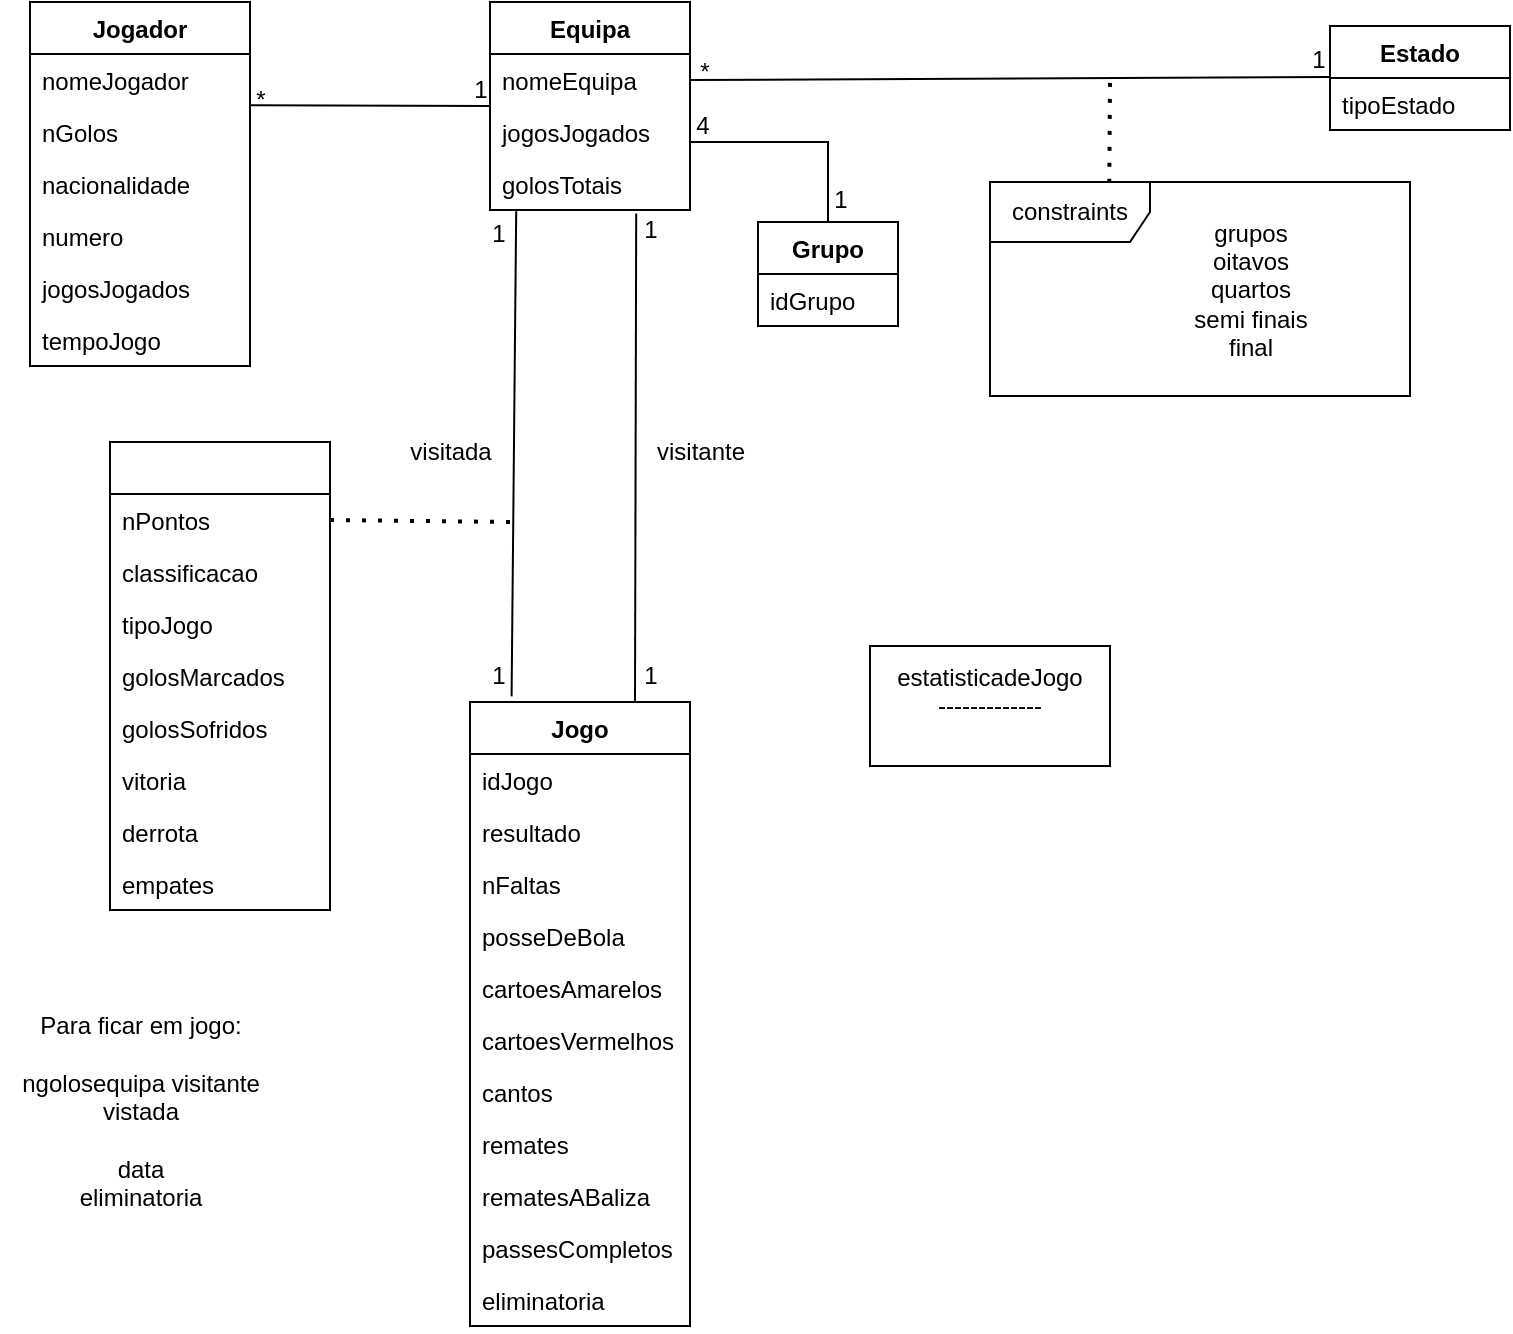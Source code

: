 <mxfile version="20.5.1" type="device"><diagram id="C5RBs43oDa-KdzZeNtuy" name="Page-1"><mxGraphModel dx="1038" dy="564" grid="1" gridSize="10" guides="1" tooltips="1" connect="1" arrows="1" fold="1" page="1" pageScale="1" pageWidth="827" pageHeight="1169" math="0" shadow="0"><root><mxCell id="WIyWlLk6GJQsqaUBKTNV-0"/><mxCell id="WIyWlLk6GJQsqaUBKTNV-1" parent="WIyWlLk6GJQsqaUBKTNV-0"/><mxCell id="Cz0oybz0g2GYd21km1PJ-0" value="Equipa" style="swimlane;fontStyle=1;align=center;verticalAlign=top;childLayout=stackLayout;horizontal=1;startSize=26;horizontalStack=0;resizeParent=1;resizeParentMax=0;resizeLast=0;collapsible=1;marginBottom=0;" parent="WIyWlLk6GJQsqaUBKTNV-1" vertex="1"><mxGeometry x="280" y="50" width="100" height="104" as="geometry"/></mxCell><mxCell id="Cz0oybz0g2GYd21km1PJ-7" value="nomeEquipa" style="text;strokeColor=none;fillColor=none;align=left;verticalAlign=top;spacingLeft=4;spacingRight=4;overflow=hidden;rotatable=0;points=[[0,0.5],[1,0.5]];portConstraint=eastwest;fontStyle=0" parent="Cz0oybz0g2GYd21km1PJ-0" vertex="1"><mxGeometry y="26" width="100" height="26" as="geometry"/></mxCell><mxCell id="Cz0oybz0g2GYd21km1PJ-1" value="jogosJogados" style="text;strokeColor=none;fillColor=none;align=left;verticalAlign=top;spacingLeft=4;spacingRight=4;overflow=hidden;rotatable=0;points=[[0,0.5],[1,0.5]];portConstraint=eastwest;" parent="Cz0oybz0g2GYd21km1PJ-0" vertex="1"><mxGeometry y="52" width="100" height="26" as="geometry"/></mxCell><mxCell id="Cz0oybz0g2GYd21km1PJ-4" value="golosTotais" style="text;strokeColor=none;fillColor=none;align=left;verticalAlign=top;spacingLeft=4;spacingRight=4;overflow=hidden;rotatable=0;points=[[0,0.5],[1,0.5]];portConstraint=eastwest;" parent="Cz0oybz0g2GYd21km1PJ-0" vertex="1"><mxGeometry y="78" width="100" height="26" as="geometry"/></mxCell><mxCell id="Cz0oybz0g2GYd21km1PJ-8" value="Jogador" style="swimlane;fontStyle=1;align=center;verticalAlign=top;childLayout=stackLayout;horizontal=1;startSize=26;horizontalStack=0;resizeParent=1;resizeParentMax=0;resizeLast=0;collapsible=1;marginBottom=0;" parent="WIyWlLk6GJQsqaUBKTNV-1" vertex="1"><mxGeometry x="50" y="50" width="110" height="182" as="geometry"/></mxCell><mxCell id="Cz0oybz0g2GYd21km1PJ-9" value="nomeJogador" style="text;strokeColor=none;fillColor=none;align=left;verticalAlign=top;spacingLeft=4;spacingRight=4;overflow=hidden;rotatable=0;points=[[0,0.5],[1,0.5]];portConstraint=eastwest;" parent="Cz0oybz0g2GYd21km1PJ-8" vertex="1"><mxGeometry y="26" width="110" height="26" as="geometry"/></mxCell><mxCell id="Cz0oybz0g2GYd21km1PJ-12" value="nGolos" style="text;strokeColor=none;fillColor=none;align=left;verticalAlign=top;spacingLeft=4;spacingRight=4;overflow=hidden;rotatable=0;points=[[0,0.5],[1,0.5]];portConstraint=eastwest;" parent="Cz0oybz0g2GYd21km1PJ-8" vertex="1"><mxGeometry y="52" width="110" height="26" as="geometry"/></mxCell><mxCell id="Cz0oybz0g2GYd21km1PJ-13" value="nacionalidade" style="text;strokeColor=none;fillColor=none;align=left;verticalAlign=top;spacingLeft=4;spacingRight=4;overflow=hidden;rotatable=0;points=[[0,0.5],[1,0.5]];portConstraint=eastwest;" parent="Cz0oybz0g2GYd21km1PJ-8" vertex="1"><mxGeometry y="78" width="110" height="26" as="geometry"/></mxCell><mxCell id="Cz0oybz0g2GYd21km1PJ-14" value="numero" style="text;strokeColor=none;fillColor=none;align=left;verticalAlign=top;spacingLeft=4;spacingRight=4;overflow=hidden;rotatable=0;points=[[0,0.5],[1,0.5]];portConstraint=eastwest;" parent="Cz0oybz0g2GYd21km1PJ-8" vertex="1"><mxGeometry y="104" width="110" height="26" as="geometry"/></mxCell><mxCell id="Cz0oybz0g2GYd21km1PJ-15" value="jogosJogados" style="text;strokeColor=none;fillColor=none;align=left;verticalAlign=top;spacingLeft=4;spacingRight=4;overflow=hidden;rotatable=0;points=[[0,0.5],[1,0.5]];portConstraint=eastwest;" parent="Cz0oybz0g2GYd21km1PJ-8" vertex="1"><mxGeometry y="130" width="110" height="26" as="geometry"/></mxCell><mxCell id="Cz0oybz0g2GYd21km1PJ-16" value="tempoJogo" style="text;strokeColor=none;fillColor=none;align=left;verticalAlign=top;spacingLeft=4;spacingRight=4;overflow=hidden;rotatable=0;points=[[0,0.5],[1,0.5]];portConstraint=eastwest;" parent="Cz0oybz0g2GYd21km1PJ-8" vertex="1"><mxGeometry y="156" width="110" height="26" as="geometry"/></mxCell><mxCell id="Cz0oybz0g2GYd21km1PJ-17" value="" style="endArrow=none;html=1;rounded=0;entryX=0;entryY=0.5;entryDx=0;entryDy=0;exitX=1.001;exitY=-0.016;exitDx=0;exitDy=0;exitPerimeter=0;" parent="WIyWlLk6GJQsqaUBKTNV-1" source="Cz0oybz0g2GYd21km1PJ-12" target="Cz0oybz0g2GYd21km1PJ-0" edge="1"><mxGeometry width="50" height="50" relative="1" as="geometry"><mxPoint x="170" y="170" as="sourcePoint"/><mxPoint x="220" y="120" as="targetPoint"/></mxGeometry></mxCell><mxCell id="Cz0oybz0g2GYd21km1PJ-18" value="Jogo" style="swimlane;fontStyle=1;align=center;verticalAlign=top;childLayout=stackLayout;horizontal=1;startSize=26;horizontalStack=0;resizeParent=1;resizeParentMax=0;resizeLast=0;collapsible=1;marginBottom=0;" parent="WIyWlLk6GJQsqaUBKTNV-1" vertex="1"><mxGeometry x="270" y="400" width="110" height="312" as="geometry"/></mxCell><mxCell id="Cz0oybz0g2GYd21km1PJ-22" value="idJogo" style="text;strokeColor=none;fillColor=none;align=left;verticalAlign=top;spacingLeft=4;spacingRight=4;overflow=hidden;rotatable=0;points=[[0,0.5],[1,0.5]];portConstraint=eastwest;" parent="Cz0oybz0g2GYd21km1PJ-18" vertex="1"><mxGeometry y="26" width="110" height="26" as="geometry"/></mxCell><mxCell id="Cz0oybz0g2GYd21km1PJ-23" value="resultado" style="text;strokeColor=none;fillColor=none;align=left;verticalAlign=top;spacingLeft=4;spacingRight=4;overflow=hidden;rotatable=0;points=[[0,0.5],[1,0.5]];portConstraint=eastwest;" parent="Cz0oybz0g2GYd21km1PJ-18" vertex="1"><mxGeometry y="52" width="110" height="26" as="geometry"/></mxCell><mxCell id="Cz0oybz0g2GYd21km1PJ-24" value="nFaltas" style="text;strokeColor=none;fillColor=none;align=left;verticalAlign=top;spacingLeft=4;spacingRight=4;overflow=hidden;rotatable=0;points=[[0,0.5],[1,0.5]];portConstraint=eastwest;" parent="Cz0oybz0g2GYd21km1PJ-18" vertex="1"><mxGeometry y="78" width="110" height="26" as="geometry"/></mxCell><mxCell id="Cz0oybz0g2GYd21km1PJ-25" value="posseDeBola" style="text;strokeColor=none;fillColor=none;align=left;verticalAlign=top;spacingLeft=4;spacingRight=4;overflow=hidden;rotatable=0;points=[[0,0.5],[1,0.5]];portConstraint=eastwest;" parent="Cz0oybz0g2GYd21km1PJ-18" vertex="1"><mxGeometry y="104" width="110" height="26" as="geometry"/></mxCell><mxCell id="Cz0oybz0g2GYd21km1PJ-26" value="cartoesAmarelos" style="text;strokeColor=none;fillColor=none;align=left;verticalAlign=top;spacingLeft=4;spacingRight=4;overflow=hidden;rotatable=0;points=[[0,0.5],[1,0.5]];portConstraint=eastwest;" parent="Cz0oybz0g2GYd21km1PJ-18" vertex="1"><mxGeometry y="130" width="110" height="26" as="geometry"/></mxCell><mxCell id="Cz0oybz0g2GYd21km1PJ-27" value="cartoesVermelhos" style="text;strokeColor=none;fillColor=none;align=left;verticalAlign=top;spacingLeft=4;spacingRight=4;overflow=hidden;rotatable=0;points=[[0,0.5],[1,0.5]];portConstraint=eastwest;" parent="Cz0oybz0g2GYd21km1PJ-18" vertex="1"><mxGeometry y="156" width="110" height="26" as="geometry"/></mxCell><mxCell id="Cz0oybz0g2GYd21km1PJ-28" value="cantos" style="text;strokeColor=none;fillColor=none;align=left;verticalAlign=top;spacingLeft=4;spacingRight=4;overflow=hidden;rotatable=0;points=[[0,0.5],[1,0.5]];portConstraint=eastwest;" parent="Cz0oybz0g2GYd21km1PJ-18" vertex="1"><mxGeometry y="182" width="110" height="26" as="geometry"/></mxCell><mxCell id="Cz0oybz0g2GYd21km1PJ-29" value="remates" style="text;strokeColor=none;fillColor=none;align=left;verticalAlign=top;spacingLeft=4;spacingRight=4;overflow=hidden;rotatable=0;points=[[0,0.5],[1,0.5]];portConstraint=eastwest;" parent="Cz0oybz0g2GYd21km1PJ-18" vertex="1"><mxGeometry y="208" width="110" height="26" as="geometry"/></mxCell><mxCell id="Cz0oybz0g2GYd21km1PJ-30" value="rematesABaliza" style="text;strokeColor=none;fillColor=none;align=left;verticalAlign=top;spacingLeft=4;spacingRight=4;overflow=hidden;rotatable=0;points=[[0,0.5],[1,0.5]];portConstraint=eastwest;" parent="Cz0oybz0g2GYd21km1PJ-18" vertex="1"><mxGeometry y="234" width="110" height="26" as="geometry"/></mxCell><mxCell id="Cz0oybz0g2GYd21km1PJ-31" value="passesCompletos" style="text;strokeColor=none;fillColor=none;align=left;verticalAlign=top;spacingLeft=4;spacingRight=4;overflow=hidden;rotatable=0;points=[[0,0.5],[1,0.5]];portConstraint=eastwest;" parent="Cz0oybz0g2GYd21km1PJ-18" vertex="1"><mxGeometry y="260" width="110" height="26" as="geometry"/></mxCell><mxCell id="Cz0oybz0g2GYd21km1PJ-33" value="eliminatoria" style="text;strokeColor=none;fillColor=none;align=left;verticalAlign=top;spacingLeft=4;spacingRight=4;overflow=hidden;rotatable=0;points=[[0,0.5],[1,0.5]];portConstraint=eastwest;" parent="Cz0oybz0g2GYd21km1PJ-18" vertex="1"><mxGeometry y="286" width="110" height="26" as="geometry"/></mxCell><mxCell id="Cz0oybz0g2GYd21km1PJ-34" value="" style="endArrow=none;html=1;rounded=0;entryX=0.131;entryY=1.023;entryDx=0;entryDy=0;entryPerimeter=0;exitX=0.189;exitY=-0.009;exitDx=0;exitDy=0;exitPerimeter=0;" parent="WIyWlLk6GJQsqaUBKTNV-1" source="Cz0oybz0g2GYd21km1PJ-18" target="Cz0oybz0g2GYd21km1PJ-4" edge="1"><mxGeometry width="50" height="50" relative="1" as="geometry"><mxPoint x="280" y="440" as="sourcePoint"/><mxPoint x="330" y="390" as="targetPoint"/></mxGeometry></mxCell><mxCell id="Cz0oybz0g2GYd21km1PJ-35" value="" style="endArrow=none;html=1;rounded=0;entryX=0.731;entryY=1.068;entryDx=0;entryDy=0;entryPerimeter=0;exitX=0.75;exitY=0;exitDx=0;exitDy=0;" parent="WIyWlLk6GJQsqaUBKTNV-1" source="Cz0oybz0g2GYd21km1PJ-18" target="Cz0oybz0g2GYd21km1PJ-4" edge="1"><mxGeometry width="50" height="50" relative="1" as="geometry"><mxPoint x="280" y="440" as="sourcePoint"/><mxPoint x="330" y="390" as="targetPoint"/></mxGeometry></mxCell><mxCell id="Cz0oybz0g2GYd21km1PJ-36" value="visitada" style="text;html=1;align=center;verticalAlign=middle;resizable=0;points=[];autosize=1;strokeColor=none;fillColor=none;" parent="WIyWlLk6GJQsqaUBKTNV-1" vertex="1"><mxGeometry x="230" y="260" width="60" height="30" as="geometry"/></mxCell><mxCell id="Cz0oybz0g2GYd21km1PJ-38" value="visitante" style="text;html=1;align=center;verticalAlign=middle;resizable=0;points=[];autosize=1;strokeColor=none;fillColor=none;" parent="WIyWlLk6GJQsqaUBKTNV-1" vertex="1"><mxGeometry x="350" y="260" width="70" height="30" as="geometry"/></mxCell><mxCell id="Cz0oybz0g2GYd21km1PJ-39" value="" style="swimlane;fontStyle=1;align=center;verticalAlign=top;childLayout=stackLayout;horizontal=1;startSize=26;horizontalStack=0;resizeParent=1;resizeParentMax=0;resizeLast=0;collapsible=1;marginBottom=0;" parent="WIyWlLk6GJQsqaUBKTNV-1" vertex="1"><mxGeometry x="90" y="270" width="110" height="234" as="geometry"/></mxCell><mxCell id="Cz0oybz0g2GYd21km1PJ-40" value="nPontos" style="text;strokeColor=none;fillColor=none;align=left;verticalAlign=top;spacingLeft=4;spacingRight=4;overflow=hidden;rotatable=0;points=[[0,0.5],[1,0.5]];portConstraint=eastwest;" parent="Cz0oybz0g2GYd21km1PJ-39" vertex="1"><mxGeometry y="26" width="110" height="26" as="geometry"/></mxCell><mxCell id="Cz0oybz0g2GYd21km1PJ-43" value="classificacao" style="text;strokeColor=none;fillColor=none;align=left;verticalAlign=top;spacingLeft=4;spacingRight=4;overflow=hidden;rotatable=0;points=[[0,0.5],[1,0.5]];portConstraint=eastwest;" parent="Cz0oybz0g2GYd21km1PJ-39" vertex="1"><mxGeometry y="52" width="110" height="26" as="geometry"/></mxCell><mxCell id="Cz0oybz0g2GYd21km1PJ-44" value="tipoJogo" style="text;strokeColor=none;fillColor=none;align=left;verticalAlign=top;spacingLeft=4;spacingRight=4;overflow=hidden;rotatable=0;points=[[0,0.5],[1,0.5]];portConstraint=eastwest;" parent="Cz0oybz0g2GYd21km1PJ-39" vertex="1"><mxGeometry y="78" width="110" height="26" as="geometry"/></mxCell><mxCell id="Cz0oybz0g2GYd21km1PJ-45" value="golosMarcados" style="text;strokeColor=none;fillColor=none;align=left;verticalAlign=top;spacingLeft=4;spacingRight=4;overflow=hidden;rotatable=0;points=[[0,0.5],[1,0.5]];portConstraint=eastwest;" parent="Cz0oybz0g2GYd21km1PJ-39" vertex="1"><mxGeometry y="104" width="110" height="26" as="geometry"/></mxCell><mxCell id="Cz0oybz0g2GYd21km1PJ-46" value="golosSofridos" style="text;strokeColor=none;fillColor=none;align=left;verticalAlign=top;spacingLeft=4;spacingRight=4;overflow=hidden;rotatable=0;points=[[0,0.5],[1,0.5]];portConstraint=eastwest;" parent="Cz0oybz0g2GYd21km1PJ-39" vertex="1"><mxGeometry y="130" width="110" height="26" as="geometry"/></mxCell><mxCell id="Cz0oybz0g2GYd21km1PJ-47" value="vitoria" style="text;strokeColor=none;fillColor=none;align=left;verticalAlign=top;spacingLeft=4;spacingRight=4;overflow=hidden;rotatable=0;points=[[0,0.5],[1,0.5]];portConstraint=eastwest;" parent="Cz0oybz0g2GYd21km1PJ-39" vertex="1"><mxGeometry y="156" width="110" height="26" as="geometry"/></mxCell><mxCell id="Cz0oybz0g2GYd21km1PJ-48" value="derrota" style="text;strokeColor=none;fillColor=none;align=left;verticalAlign=top;spacingLeft=4;spacingRight=4;overflow=hidden;rotatable=0;points=[[0,0.5],[1,0.5]];portConstraint=eastwest;" parent="Cz0oybz0g2GYd21km1PJ-39" vertex="1"><mxGeometry y="182" width="110" height="26" as="geometry"/></mxCell><mxCell id="Cz0oybz0g2GYd21km1PJ-49" value="empates" style="text;strokeColor=none;fillColor=none;align=left;verticalAlign=top;spacingLeft=4;spacingRight=4;overflow=hidden;rotatable=0;points=[[0,0.5],[1,0.5]];portConstraint=eastwest;" parent="Cz0oybz0g2GYd21km1PJ-39" vertex="1"><mxGeometry y="208" width="110" height="26" as="geometry"/></mxCell><mxCell id="Cz0oybz0g2GYd21km1PJ-50" value="" style="endArrow=none;dashed=1;html=1;dashPattern=1 3;strokeWidth=2;rounded=0;exitX=1;exitY=0.5;exitDx=0;exitDy=0;" parent="WIyWlLk6GJQsqaUBKTNV-1" source="Cz0oybz0g2GYd21km1PJ-40" edge="1"><mxGeometry width="50" height="50" relative="1" as="geometry"><mxPoint x="220" y="390" as="sourcePoint"/><mxPoint x="290" y="310" as="targetPoint"/></mxGeometry></mxCell><mxCell id="Cz0oybz0g2GYd21km1PJ-51" value="*" style="text;html=1;align=center;verticalAlign=middle;resizable=0;points=[];autosize=1;strokeColor=none;fillColor=none;" parent="WIyWlLk6GJQsqaUBKTNV-1" vertex="1"><mxGeometry x="150" y="84" width="30" height="30" as="geometry"/></mxCell><mxCell id="Cz0oybz0g2GYd21km1PJ-52" value="1" style="text;html=1;align=center;verticalAlign=middle;resizable=0;points=[];autosize=1;strokeColor=none;fillColor=none;" parent="WIyWlLk6GJQsqaUBKTNV-1" vertex="1"><mxGeometry x="260" y="79" width="30" height="30" as="geometry"/></mxCell><mxCell id="Cz0oybz0g2GYd21km1PJ-53" value="Estado" style="swimlane;fontStyle=1;align=center;verticalAlign=top;childLayout=stackLayout;horizontal=1;startSize=26;horizontalStack=0;resizeParent=1;resizeParentMax=0;resizeLast=0;collapsible=1;marginBottom=0;" parent="WIyWlLk6GJQsqaUBKTNV-1" vertex="1"><mxGeometry x="700" y="62" width="90" height="52" as="geometry"/></mxCell><mxCell id="Cz0oybz0g2GYd21km1PJ-54" value="tipoEstado" style="text;strokeColor=none;fillColor=none;align=left;verticalAlign=top;spacingLeft=4;spacingRight=4;overflow=hidden;rotatable=0;points=[[0,0.5],[1,0.5]];portConstraint=eastwest;" parent="Cz0oybz0g2GYd21km1PJ-53" vertex="1"><mxGeometry y="26" width="90" height="26" as="geometry"/></mxCell><mxCell id="Cz0oybz0g2GYd21km1PJ-57" value="Grupo" style="swimlane;fontStyle=1;align=center;verticalAlign=top;childLayout=stackLayout;horizontal=1;startSize=26;horizontalStack=0;resizeParent=1;resizeParentMax=0;resizeLast=0;collapsible=1;marginBottom=0;" parent="WIyWlLk6GJQsqaUBKTNV-1" vertex="1"><mxGeometry x="414" y="160" width="70" height="52" as="geometry"/></mxCell><mxCell id="Cz0oybz0g2GYd21km1PJ-58" value="idGrupo" style="text;strokeColor=none;fillColor=none;align=left;verticalAlign=top;spacingLeft=4;spacingRight=4;overflow=hidden;rotatable=0;points=[[0,0.5],[1,0.5]];portConstraint=eastwest;" parent="Cz0oybz0g2GYd21km1PJ-57" vertex="1"><mxGeometry y="26" width="70" height="26" as="geometry"/></mxCell><mxCell id="Cz0oybz0g2GYd21km1PJ-61" value="" style="endArrow=none;html=1;rounded=0;exitX=1;exitY=0.5;exitDx=0;exitDy=0;entryX=0.002;entryY=-0.018;entryDx=0;entryDy=0;entryPerimeter=0;" parent="WIyWlLk6GJQsqaUBKTNV-1" source="Cz0oybz0g2GYd21km1PJ-7" target="Cz0oybz0g2GYd21km1PJ-54" edge="1"><mxGeometry width="50" height="50" relative="1" as="geometry"><mxPoint x="430" y="140" as="sourcePoint"/><mxPoint x="480" y="90" as="targetPoint"/></mxGeometry></mxCell><mxCell id="Cz0oybz0g2GYd21km1PJ-62" value="" style="endArrow=none;html=1;rounded=0;entryX=0.5;entryY=0;entryDx=0;entryDy=0;" parent="WIyWlLk6GJQsqaUBKTNV-1" target="Cz0oybz0g2GYd21km1PJ-57" edge="1"><mxGeometry width="50" height="50" relative="1" as="geometry"><mxPoint x="380" y="120" as="sourcePoint"/><mxPoint x="430" y="120" as="targetPoint"/><Array as="points"><mxPoint x="449" y="120"/></Array></mxGeometry></mxCell><mxCell id="Cz0oybz0g2GYd21km1PJ-64" value="constraints" style="shape=umlFrame;whiteSpace=wrap;html=1;width=80;height=30;" parent="WIyWlLk6GJQsqaUBKTNV-1" vertex="1"><mxGeometry x="530" y="140" width="210" height="107" as="geometry"/></mxCell><mxCell id="Cz0oybz0g2GYd21km1PJ-69" value="&lt;div&gt;grupos&lt;/div&gt;&lt;div&gt;oitavos&lt;/div&gt;&lt;div&gt;quartos&lt;/div&gt;&lt;div&gt;semi finais&lt;/div&gt;&lt;div&gt;final&lt;br&gt;&lt;/div&gt;" style="text;html=1;align=center;verticalAlign=middle;resizable=0;points=[];autosize=1;strokeColor=none;fillColor=none;" parent="WIyWlLk6GJQsqaUBKTNV-1" vertex="1"><mxGeometry x="620" y="148.5" width="80" height="90" as="geometry"/></mxCell><mxCell id="Cz0oybz0g2GYd21km1PJ-70" value="" style="endArrow=none;dashed=1;html=1;dashPattern=1 3;strokeWidth=2;rounded=0;exitX=0.284;exitY=0.004;exitDx=0;exitDy=0;exitPerimeter=0;" parent="WIyWlLk6GJQsqaUBKTNV-1" source="Cz0oybz0g2GYd21km1PJ-64" edge="1"><mxGeometry width="50" height="50" relative="1" as="geometry"><mxPoint x="590" y="130" as="sourcePoint"/><mxPoint x="590" y="90" as="targetPoint"/></mxGeometry></mxCell><mxCell id="Cz0oybz0g2GYd21km1PJ-71" value="*" style="text;html=1;align=center;verticalAlign=middle;resizable=0;points=[];autosize=1;strokeColor=none;fillColor=none;" parent="WIyWlLk6GJQsqaUBKTNV-1" vertex="1"><mxGeometry x="372" y="70" width="30" height="30" as="geometry"/></mxCell><mxCell id="Cz0oybz0g2GYd21km1PJ-72" value="1" style="text;html=1;align=center;verticalAlign=middle;resizable=0;points=[];autosize=1;strokeColor=none;fillColor=none;" parent="WIyWlLk6GJQsqaUBKTNV-1" vertex="1"><mxGeometry x="679" y="64" width="30" height="30" as="geometry"/></mxCell><mxCell id="Cz0oybz0g2GYd21km1PJ-73" value="4" style="text;html=1;align=center;verticalAlign=middle;resizable=0;points=[];autosize=1;strokeColor=none;fillColor=none;" parent="WIyWlLk6GJQsqaUBKTNV-1" vertex="1"><mxGeometry x="371" y="97" width="30" height="30" as="geometry"/></mxCell><mxCell id="Cz0oybz0g2GYd21km1PJ-74" value="1" style="text;html=1;align=center;verticalAlign=middle;resizable=0;points=[];autosize=1;strokeColor=none;fillColor=none;" parent="WIyWlLk6GJQsqaUBKTNV-1" vertex="1"><mxGeometry x="440" y="134" width="30" height="30" as="geometry"/></mxCell><mxCell id="Cz0oybz0g2GYd21km1PJ-75" value="1" style="text;html=1;align=center;verticalAlign=middle;resizable=0;points=[];autosize=1;strokeColor=none;fillColor=none;" parent="WIyWlLk6GJQsqaUBKTNV-1" vertex="1"><mxGeometry x="269" y="151" width="30" height="30" as="geometry"/></mxCell><mxCell id="Cz0oybz0g2GYd21km1PJ-76" value="1" style="text;html=1;align=center;verticalAlign=middle;resizable=0;points=[];autosize=1;strokeColor=none;fillColor=none;" parent="WIyWlLk6GJQsqaUBKTNV-1" vertex="1"><mxGeometry x="345" y="149" width="30" height="30" as="geometry"/></mxCell><mxCell id="Cz0oybz0g2GYd21km1PJ-77" value="1" style="text;html=1;align=center;verticalAlign=middle;resizable=0;points=[];autosize=1;strokeColor=none;fillColor=none;" parent="WIyWlLk6GJQsqaUBKTNV-1" vertex="1"><mxGeometry x="269" y="372" width="30" height="30" as="geometry"/></mxCell><mxCell id="Cz0oybz0g2GYd21km1PJ-78" value="1" style="text;html=1;align=center;verticalAlign=middle;resizable=0;points=[];autosize=1;strokeColor=none;fillColor=none;" parent="WIyWlLk6GJQsqaUBKTNV-1" vertex="1"><mxGeometry x="345" y="372" width="30" height="30" as="geometry"/></mxCell><mxCell id="VstlFTy9w4QS9Jju1b9R-0" value="&lt;div&gt;estatisticadeJogo&lt;/div&gt;&lt;div&gt;-------------&lt;/div&gt;&lt;div&gt;&lt;br&gt;&lt;/div&gt;" style="rounded=0;whiteSpace=wrap;html=1;" vertex="1" parent="WIyWlLk6GJQsqaUBKTNV-1"><mxGeometry x="470" y="372" width="120" height="60" as="geometry"/></mxCell><mxCell id="VstlFTy9w4QS9Jju1b9R-1" value="&lt;div&gt;Para ficar em jogo:&lt;br&gt;&lt;/div&gt;&lt;div&gt;&lt;br&gt;&lt;/div&gt;&lt;div&gt;ngolosequipa visitante&lt;/div&gt;&lt;div&gt;vistada&lt;/div&gt;&lt;div&gt;&lt;br&gt;&lt;/div&gt;&lt;div&gt;data&lt;/div&gt;&lt;div&gt;eliminatoria&lt;br&gt;&lt;/div&gt;" style="text;html=1;align=center;verticalAlign=middle;resizable=0;points=[];autosize=1;strokeColor=none;fillColor=none;" vertex="1" parent="WIyWlLk6GJQsqaUBKTNV-1"><mxGeometry x="35" y="550" width="140" height="110" as="geometry"/></mxCell></root></mxGraphModel></diagram></mxfile>